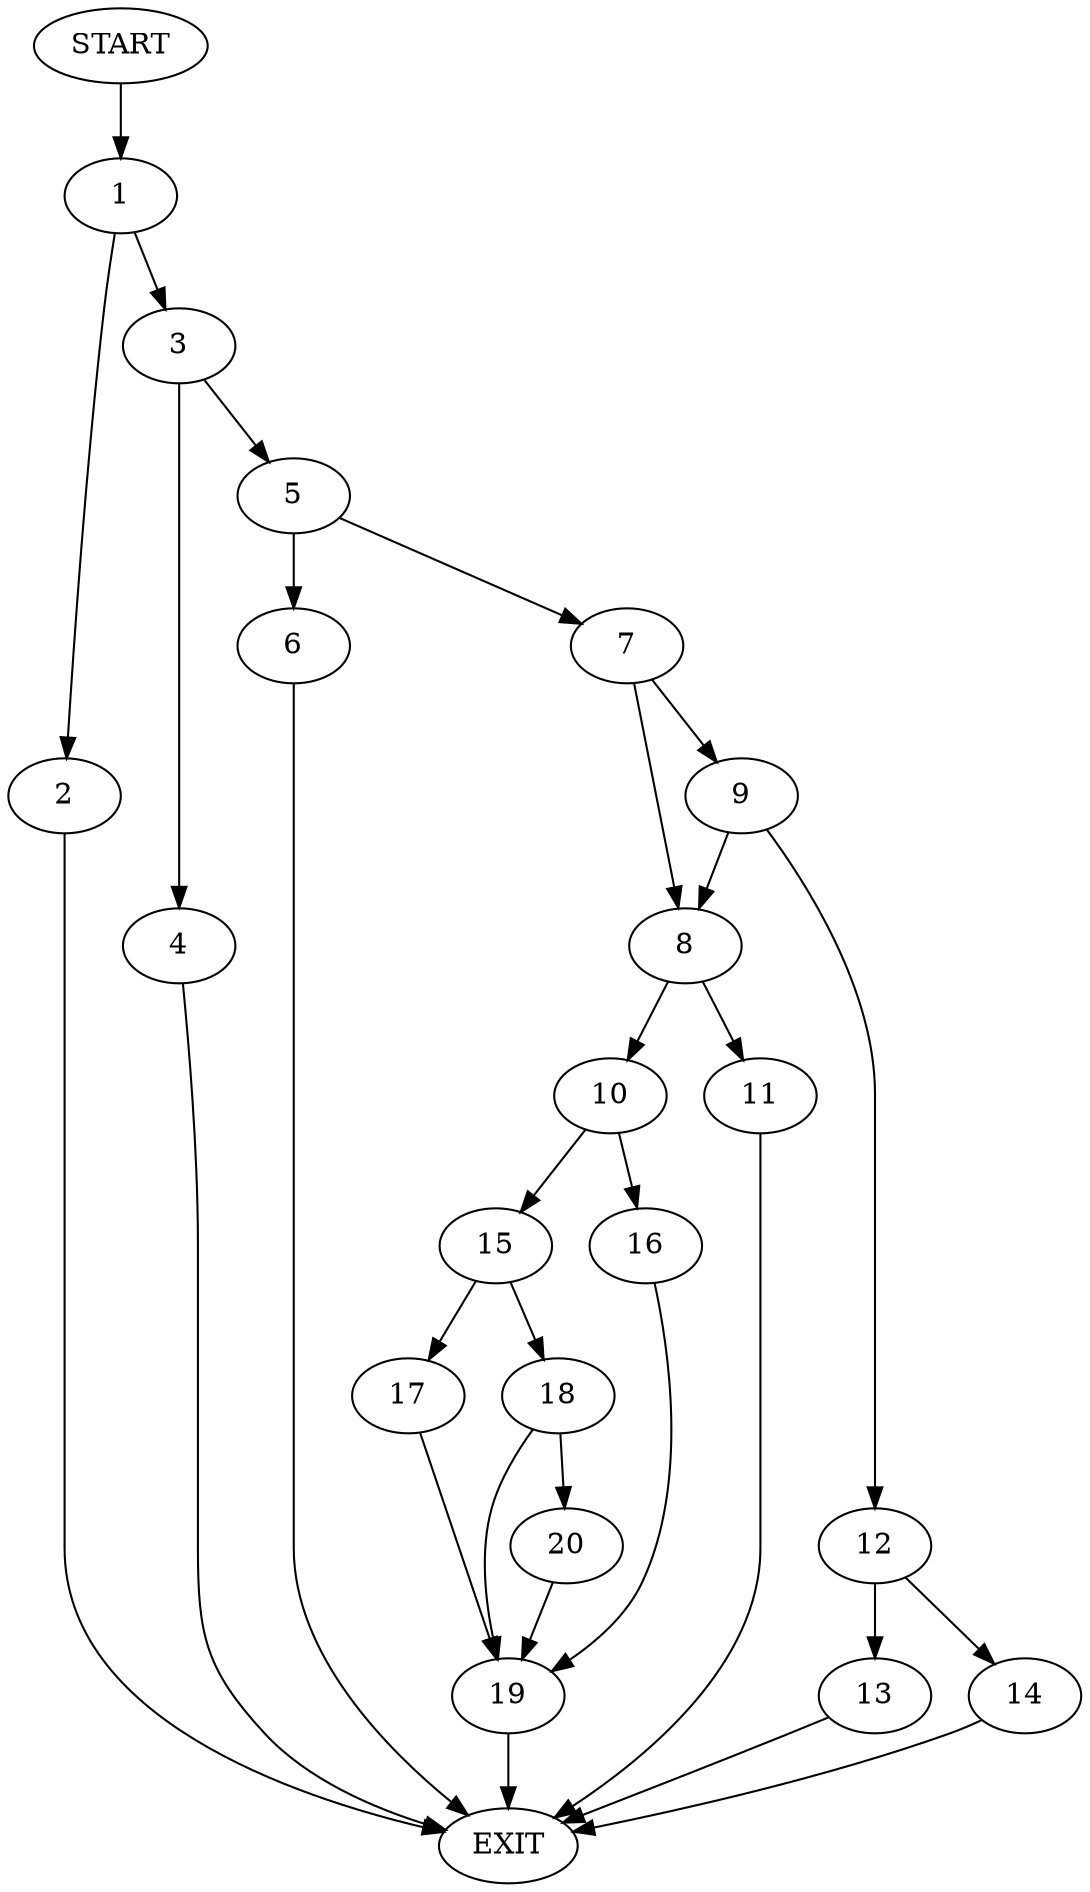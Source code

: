 digraph {
0 [label="START"]
21 [label="EXIT"]
0 -> 1
1 -> 2
1 -> 3
3 -> 4
3 -> 5
2 -> 21
4 -> 21
5 -> 6
5 -> 7
7 -> 8
7 -> 9
6 -> 21
8 -> 10
8 -> 11
9 -> 12
9 -> 8
12 -> 13
12 -> 14
13 -> 21
14 -> 21
10 -> 15
10 -> 16
11 -> 21
15 -> 17
15 -> 18
16 -> 19
19 -> 21
17 -> 19
18 -> 20
18 -> 19
20 -> 19
}
